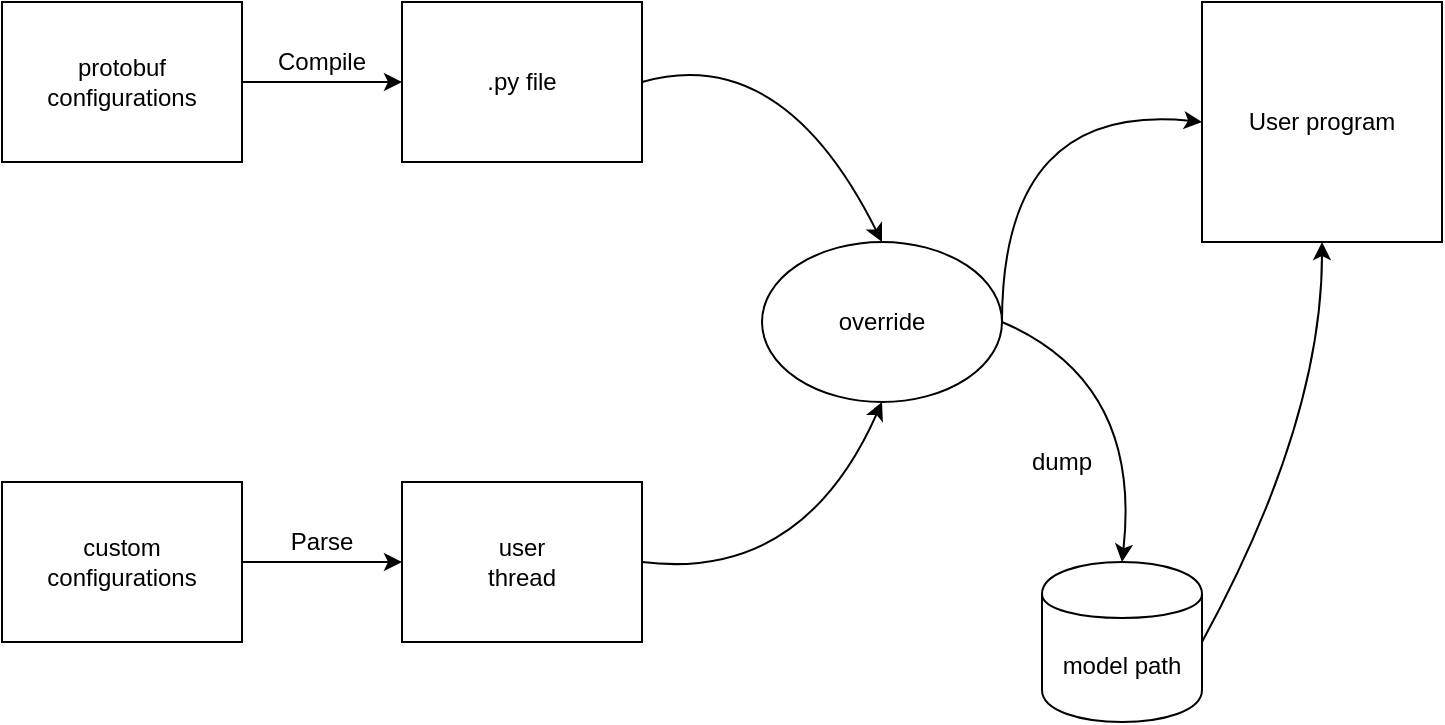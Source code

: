 <mxfile version="10.6.5" type="device"><diagram id="o_orOs4ONE19hIy2mZSE" name="Page-1"><mxGraphModel dx="1394" dy="715" grid="1" gridSize="10" guides="1" tooltips="1" connect="1" arrows="1" fold="1" page="1" pageScale="1" pageWidth="827" pageHeight="1169" math="0" shadow="0"><root><mxCell id="0"/><mxCell id="1" parent="0"/><mxCell id="TpqKLejvSRaJsgTukekv-1" value="protobuf&lt;br&gt;configurations&lt;br&gt;" style="rounded=0;whiteSpace=wrap;html=1;" vertex="1" parent="1"><mxGeometry x="80" y="120" width="120" height="80" as="geometry"/></mxCell><mxCell id="TpqKLejvSRaJsgTukekv-2" value="custom&lt;br&gt;configurations&lt;br&gt;" style="rounded=0;whiteSpace=wrap;html=1;" vertex="1" parent="1"><mxGeometry x="80" y="360" width="120" height="80" as="geometry"/></mxCell><mxCell id="TpqKLejvSRaJsgTukekv-3" value=".py file" style="rounded=0;whiteSpace=wrap;html=1;" vertex="1" parent="1"><mxGeometry x="280" y="120" width="120" height="80" as="geometry"/></mxCell><mxCell id="TpqKLejvSRaJsgTukekv-4" value="user&lt;br&gt;thread&lt;br&gt;" style="rounded=0;whiteSpace=wrap;html=1;" vertex="1" parent="1"><mxGeometry x="280" y="360" width="120" height="80" as="geometry"/></mxCell><mxCell id="TpqKLejvSRaJsgTukekv-5" value="override" style="ellipse;whiteSpace=wrap;html=1;" vertex="1" parent="1"><mxGeometry x="460" y="240" width="120" height="80" as="geometry"/></mxCell><mxCell id="TpqKLejvSRaJsgTukekv-6" value="User program" style="rounded=0;whiteSpace=wrap;html=1;" vertex="1" parent="1"><mxGeometry x="680" y="120" width="120" height="120" as="geometry"/></mxCell><mxCell id="TpqKLejvSRaJsgTukekv-7" value="model path" style="shape=cylinder;whiteSpace=wrap;html=1;boundedLbl=1;backgroundOutline=1;" vertex="1" parent="1"><mxGeometry x="600" y="400" width="80" height="80" as="geometry"/></mxCell><mxCell id="TpqKLejvSRaJsgTukekv-8" value="" style="endArrow=classic;html=1;exitX=1;exitY=0.5;exitDx=0;exitDy=0;entryX=0;entryY=0.5;entryDx=0;entryDy=0;" edge="1" parent="1" source="TpqKLejvSRaJsgTukekv-1" target="TpqKLejvSRaJsgTukekv-3"><mxGeometry width="50" height="50" relative="1" as="geometry"><mxPoint x="200" y="300" as="sourcePoint"/><mxPoint x="250" y="250" as="targetPoint"/></mxGeometry></mxCell><mxCell id="TpqKLejvSRaJsgTukekv-9" value="" style="endArrow=classic;html=1;exitX=1;exitY=0.5;exitDx=0;exitDy=0;entryX=0;entryY=0.5;entryDx=0;entryDy=0;" edge="1" parent="1" source="TpqKLejvSRaJsgTukekv-2" target="TpqKLejvSRaJsgTukekv-4"><mxGeometry width="50" height="50" relative="1" as="geometry"><mxPoint x="200" y="400" as="sourcePoint"/><mxPoint x="280" y="400" as="targetPoint"/></mxGeometry></mxCell><mxCell id="TpqKLejvSRaJsgTukekv-10" value="Compile" style="text;html=1;strokeColor=none;fillColor=none;align=center;verticalAlign=middle;whiteSpace=wrap;rounded=0;" vertex="1" parent="1"><mxGeometry x="220" y="140" width="40" height="20" as="geometry"/></mxCell><mxCell id="TpqKLejvSRaJsgTukekv-11" value="Parse" style="text;html=1;strokeColor=none;fillColor=none;align=center;verticalAlign=middle;whiteSpace=wrap;rounded=0;" vertex="1" parent="1"><mxGeometry x="220" y="380" width="40" height="20" as="geometry"/></mxCell><mxCell id="TpqKLejvSRaJsgTukekv-12" value="" style="curved=1;endArrow=classic;html=1;exitX=1;exitY=0.5;exitDx=0;exitDy=0;entryX=0.5;entryY=0;entryDx=0;entryDy=0;" edge="1" parent="1" source="TpqKLejvSRaJsgTukekv-3" target="TpqKLejvSRaJsgTukekv-5"><mxGeometry width="50" height="50" relative="1" as="geometry"><mxPoint x="470" y="150" as="sourcePoint"/><mxPoint x="520" y="100" as="targetPoint"/><Array as="points"><mxPoint x="470" y="140"/></Array></mxGeometry></mxCell><mxCell id="TpqKLejvSRaJsgTukekv-13" value="" style="curved=1;endArrow=classic;html=1;exitX=1;exitY=0.5;exitDx=0;exitDy=0;entryX=0.5;entryY=1;entryDx=0;entryDy=0;" edge="1" parent="1" source="TpqKLejvSRaJsgTukekv-4" target="TpqKLejvSRaJsgTukekv-5"><mxGeometry width="50" height="50" relative="1" as="geometry"><mxPoint x="460" y="600" as="sourcePoint"/><mxPoint x="510" y="550" as="targetPoint"/><Array as="points"><mxPoint x="480" y="410"/></Array></mxGeometry></mxCell><mxCell id="TpqKLejvSRaJsgTukekv-14" value="" style="curved=1;endArrow=classic;html=1;exitX=1;exitY=0.5;exitDx=0;exitDy=0;entryX=0.5;entryY=0;entryDx=0;entryDy=0;" edge="1" parent="1" source="TpqKLejvSRaJsgTukekv-5" target="TpqKLejvSRaJsgTukekv-7"><mxGeometry width="50" height="50" relative="1" as="geometry"><mxPoint x="450" y="560" as="sourcePoint"/><mxPoint x="500" y="510" as="targetPoint"/><Array as="points"><mxPoint x="650" y="310"/></Array></mxGeometry></mxCell><mxCell id="TpqKLejvSRaJsgTukekv-17" value="dump&lt;br&gt;" style="text;html=1;strokeColor=none;fillColor=none;align=center;verticalAlign=middle;whiteSpace=wrap;rounded=0;" vertex="1" parent="1"><mxGeometry x="590" y="340" width="40" height="20" as="geometry"/></mxCell><mxCell id="TpqKLejvSRaJsgTukekv-18" value="" style="curved=1;endArrow=classic;html=1;exitX=1;exitY=0.5;exitDx=0;exitDy=0;entryX=0;entryY=0.5;entryDx=0;entryDy=0;" edge="1" parent="1" source="TpqKLejvSRaJsgTukekv-5" target="TpqKLejvSRaJsgTukekv-6"><mxGeometry width="50" height="50" relative="1" as="geometry"><mxPoint x="560" y="100" as="sourcePoint"/><mxPoint x="610" y="50" as="targetPoint"/><Array as="points"><mxPoint x="580" y="170"/></Array></mxGeometry></mxCell><mxCell id="TpqKLejvSRaJsgTukekv-20" value="" style="curved=1;endArrow=classic;html=1;exitX=1;exitY=0.5;exitDx=0;exitDy=0;entryX=0.5;entryY=1;entryDx=0;entryDy=0;" edge="1" parent="1" source="TpqKLejvSRaJsgTukekv-7" target="TpqKLejvSRaJsgTukekv-6"><mxGeometry width="50" height="50" relative="1" as="geometry"><mxPoint x="740" y="380" as="sourcePoint"/><mxPoint x="790" y="330" as="targetPoint"/><Array as="points"><mxPoint x="740" y="330"/></Array></mxGeometry></mxCell></root></mxGraphModel></diagram></mxfile>